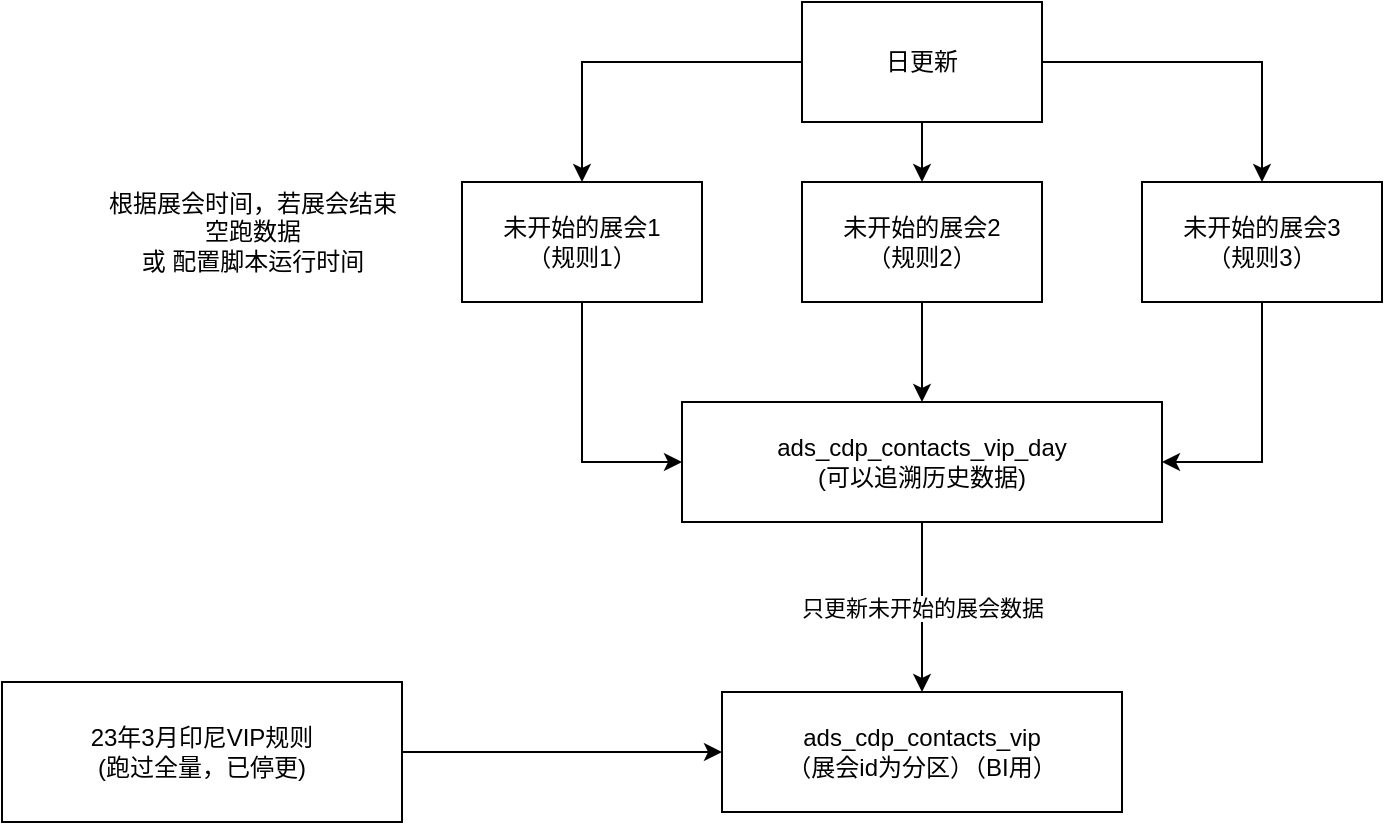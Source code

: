 <mxfile version="20.8.20" type="github">
  <diagram name="第 1 页" id="gtEWl72kHlS4sHUur0SS">
    <mxGraphModel dx="1434" dy="796" grid="1" gridSize="10" guides="1" tooltips="1" connect="1" arrows="1" fold="1" page="1" pageScale="1" pageWidth="827" pageHeight="1169" math="0" shadow="0">
      <root>
        <mxCell id="0" />
        <mxCell id="1" parent="0" />
        <mxCell id="F8DNK58dxu0QSvrAJN97-1" value="ads_cdp_contacts_vip&lt;br&gt;（展会id为分区）（BI用）" style="rounded=0;whiteSpace=wrap;html=1;" vertex="1" parent="1">
          <mxGeometry x="470" y="395" width="200" height="60" as="geometry" />
        </mxCell>
        <mxCell id="F8DNK58dxu0QSvrAJN97-9" style="edgeStyle=orthogonalEdgeStyle;rounded=0;orthogonalLoop=1;jettySize=auto;html=1;entryX=0;entryY=0.5;entryDx=0;entryDy=0;" edge="1" parent="1" source="F8DNK58dxu0QSvrAJN97-8" target="F8DNK58dxu0QSvrAJN97-1">
          <mxGeometry relative="1" as="geometry" />
        </mxCell>
        <mxCell id="F8DNK58dxu0QSvrAJN97-8" value="23年3月印尼VIP规则&lt;br&gt;(跑过全量，已停更)" style="rounded=0;whiteSpace=wrap;html=1;" vertex="1" parent="1">
          <mxGeometry x="110" y="390" width="200" height="70" as="geometry" />
        </mxCell>
        <mxCell id="F8DNK58dxu0QSvrAJN97-26" style="edgeStyle=orthogonalEdgeStyle;rounded=0;orthogonalLoop=1;jettySize=auto;html=1;entryX=0;entryY=0.5;entryDx=0;entryDy=0;" edge="1" parent="1" source="F8DNK58dxu0QSvrAJN97-10" target="F8DNK58dxu0QSvrAJN97-19">
          <mxGeometry relative="1" as="geometry" />
        </mxCell>
        <mxCell id="F8DNK58dxu0QSvrAJN97-10" value="未开始的展会1&lt;br&gt;（规则1）" style="rounded=0;whiteSpace=wrap;html=1;" vertex="1" parent="1">
          <mxGeometry x="340" y="140" width="120" height="60" as="geometry" />
        </mxCell>
        <mxCell id="F8DNK58dxu0QSvrAJN97-20" style="edgeStyle=orthogonalEdgeStyle;rounded=0;orthogonalLoop=1;jettySize=auto;html=1;entryX=0.5;entryY=0;entryDx=0;entryDy=0;" edge="1" parent="1" source="F8DNK58dxu0QSvrAJN97-11" target="F8DNK58dxu0QSvrAJN97-19">
          <mxGeometry relative="1" as="geometry" />
        </mxCell>
        <mxCell id="F8DNK58dxu0QSvrAJN97-11" value="未开始的展会2&lt;br&gt;（规则2）" style="rounded=0;whiteSpace=wrap;html=1;" vertex="1" parent="1">
          <mxGeometry x="510" y="140" width="120" height="60" as="geometry" />
        </mxCell>
        <mxCell id="F8DNK58dxu0QSvrAJN97-27" style="edgeStyle=orthogonalEdgeStyle;rounded=0;orthogonalLoop=1;jettySize=auto;html=1;entryX=1;entryY=0.5;entryDx=0;entryDy=0;" edge="1" parent="1" source="F8DNK58dxu0QSvrAJN97-12" target="F8DNK58dxu0QSvrAJN97-19">
          <mxGeometry relative="1" as="geometry" />
        </mxCell>
        <mxCell id="F8DNK58dxu0QSvrAJN97-12" value="未开始的展会3&lt;br&gt;（规则3）" style="rounded=0;whiteSpace=wrap;html=1;" vertex="1" parent="1">
          <mxGeometry x="680" y="140" width="120" height="60" as="geometry" />
        </mxCell>
        <mxCell id="F8DNK58dxu0QSvrAJN97-15" style="edgeStyle=orthogonalEdgeStyle;rounded=0;orthogonalLoop=1;jettySize=auto;html=1;entryX=0.5;entryY=0;entryDx=0;entryDy=0;" edge="1" parent="1" source="F8DNK58dxu0QSvrAJN97-13" target="F8DNK58dxu0QSvrAJN97-11">
          <mxGeometry relative="1" as="geometry" />
        </mxCell>
        <mxCell id="F8DNK58dxu0QSvrAJN97-18" style="edgeStyle=orthogonalEdgeStyle;rounded=0;orthogonalLoop=1;jettySize=auto;html=1;" edge="1" parent="1" source="F8DNK58dxu0QSvrAJN97-13" target="F8DNK58dxu0QSvrAJN97-12">
          <mxGeometry relative="1" as="geometry" />
        </mxCell>
        <mxCell id="F8DNK58dxu0QSvrAJN97-24" style="edgeStyle=orthogonalEdgeStyle;rounded=0;orthogonalLoop=1;jettySize=auto;html=1;entryX=0.5;entryY=0;entryDx=0;entryDy=0;" edge="1" parent="1" source="F8DNK58dxu0QSvrAJN97-13" target="F8DNK58dxu0QSvrAJN97-10">
          <mxGeometry relative="1" as="geometry" />
        </mxCell>
        <mxCell id="F8DNK58dxu0QSvrAJN97-13" value="日更新" style="rounded=0;whiteSpace=wrap;html=1;" vertex="1" parent="1">
          <mxGeometry x="510" y="50" width="120" height="60" as="geometry" />
        </mxCell>
        <mxCell id="F8DNK58dxu0QSvrAJN97-23" value="只更新未开始的展会数据" style="edgeStyle=orthogonalEdgeStyle;rounded=0;orthogonalLoop=1;jettySize=auto;html=1;entryX=0.5;entryY=0;entryDx=0;entryDy=0;" edge="1" parent="1" source="F8DNK58dxu0QSvrAJN97-19" target="F8DNK58dxu0QSvrAJN97-1">
          <mxGeometry relative="1" as="geometry" />
        </mxCell>
        <mxCell id="F8DNK58dxu0QSvrAJN97-19" value="ads_cdp_contacts_vip_day&lt;br&gt;(可以追溯历史数据)" style="rounded=0;whiteSpace=wrap;html=1;" vertex="1" parent="1">
          <mxGeometry x="450" y="250" width="240" height="60" as="geometry" />
        </mxCell>
        <mxCell id="F8DNK58dxu0QSvrAJN97-28" value="根据展会时间，若展会结束&lt;br&gt;空跑数据&lt;br&gt;或 配置脚本运行时间" style="text;html=1;align=center;verticalAlign=middle;resizable=0;points=[];autosize=1;strokeColor=none;fillColor=none;" vertex="1" parent="1">
          <mxGeometry x="150" y="135" width="170" height="60" as="geometry" />
        </mxCell>
      </root>
    </mxGraphModel>
  </diagram>
</mxfile>

